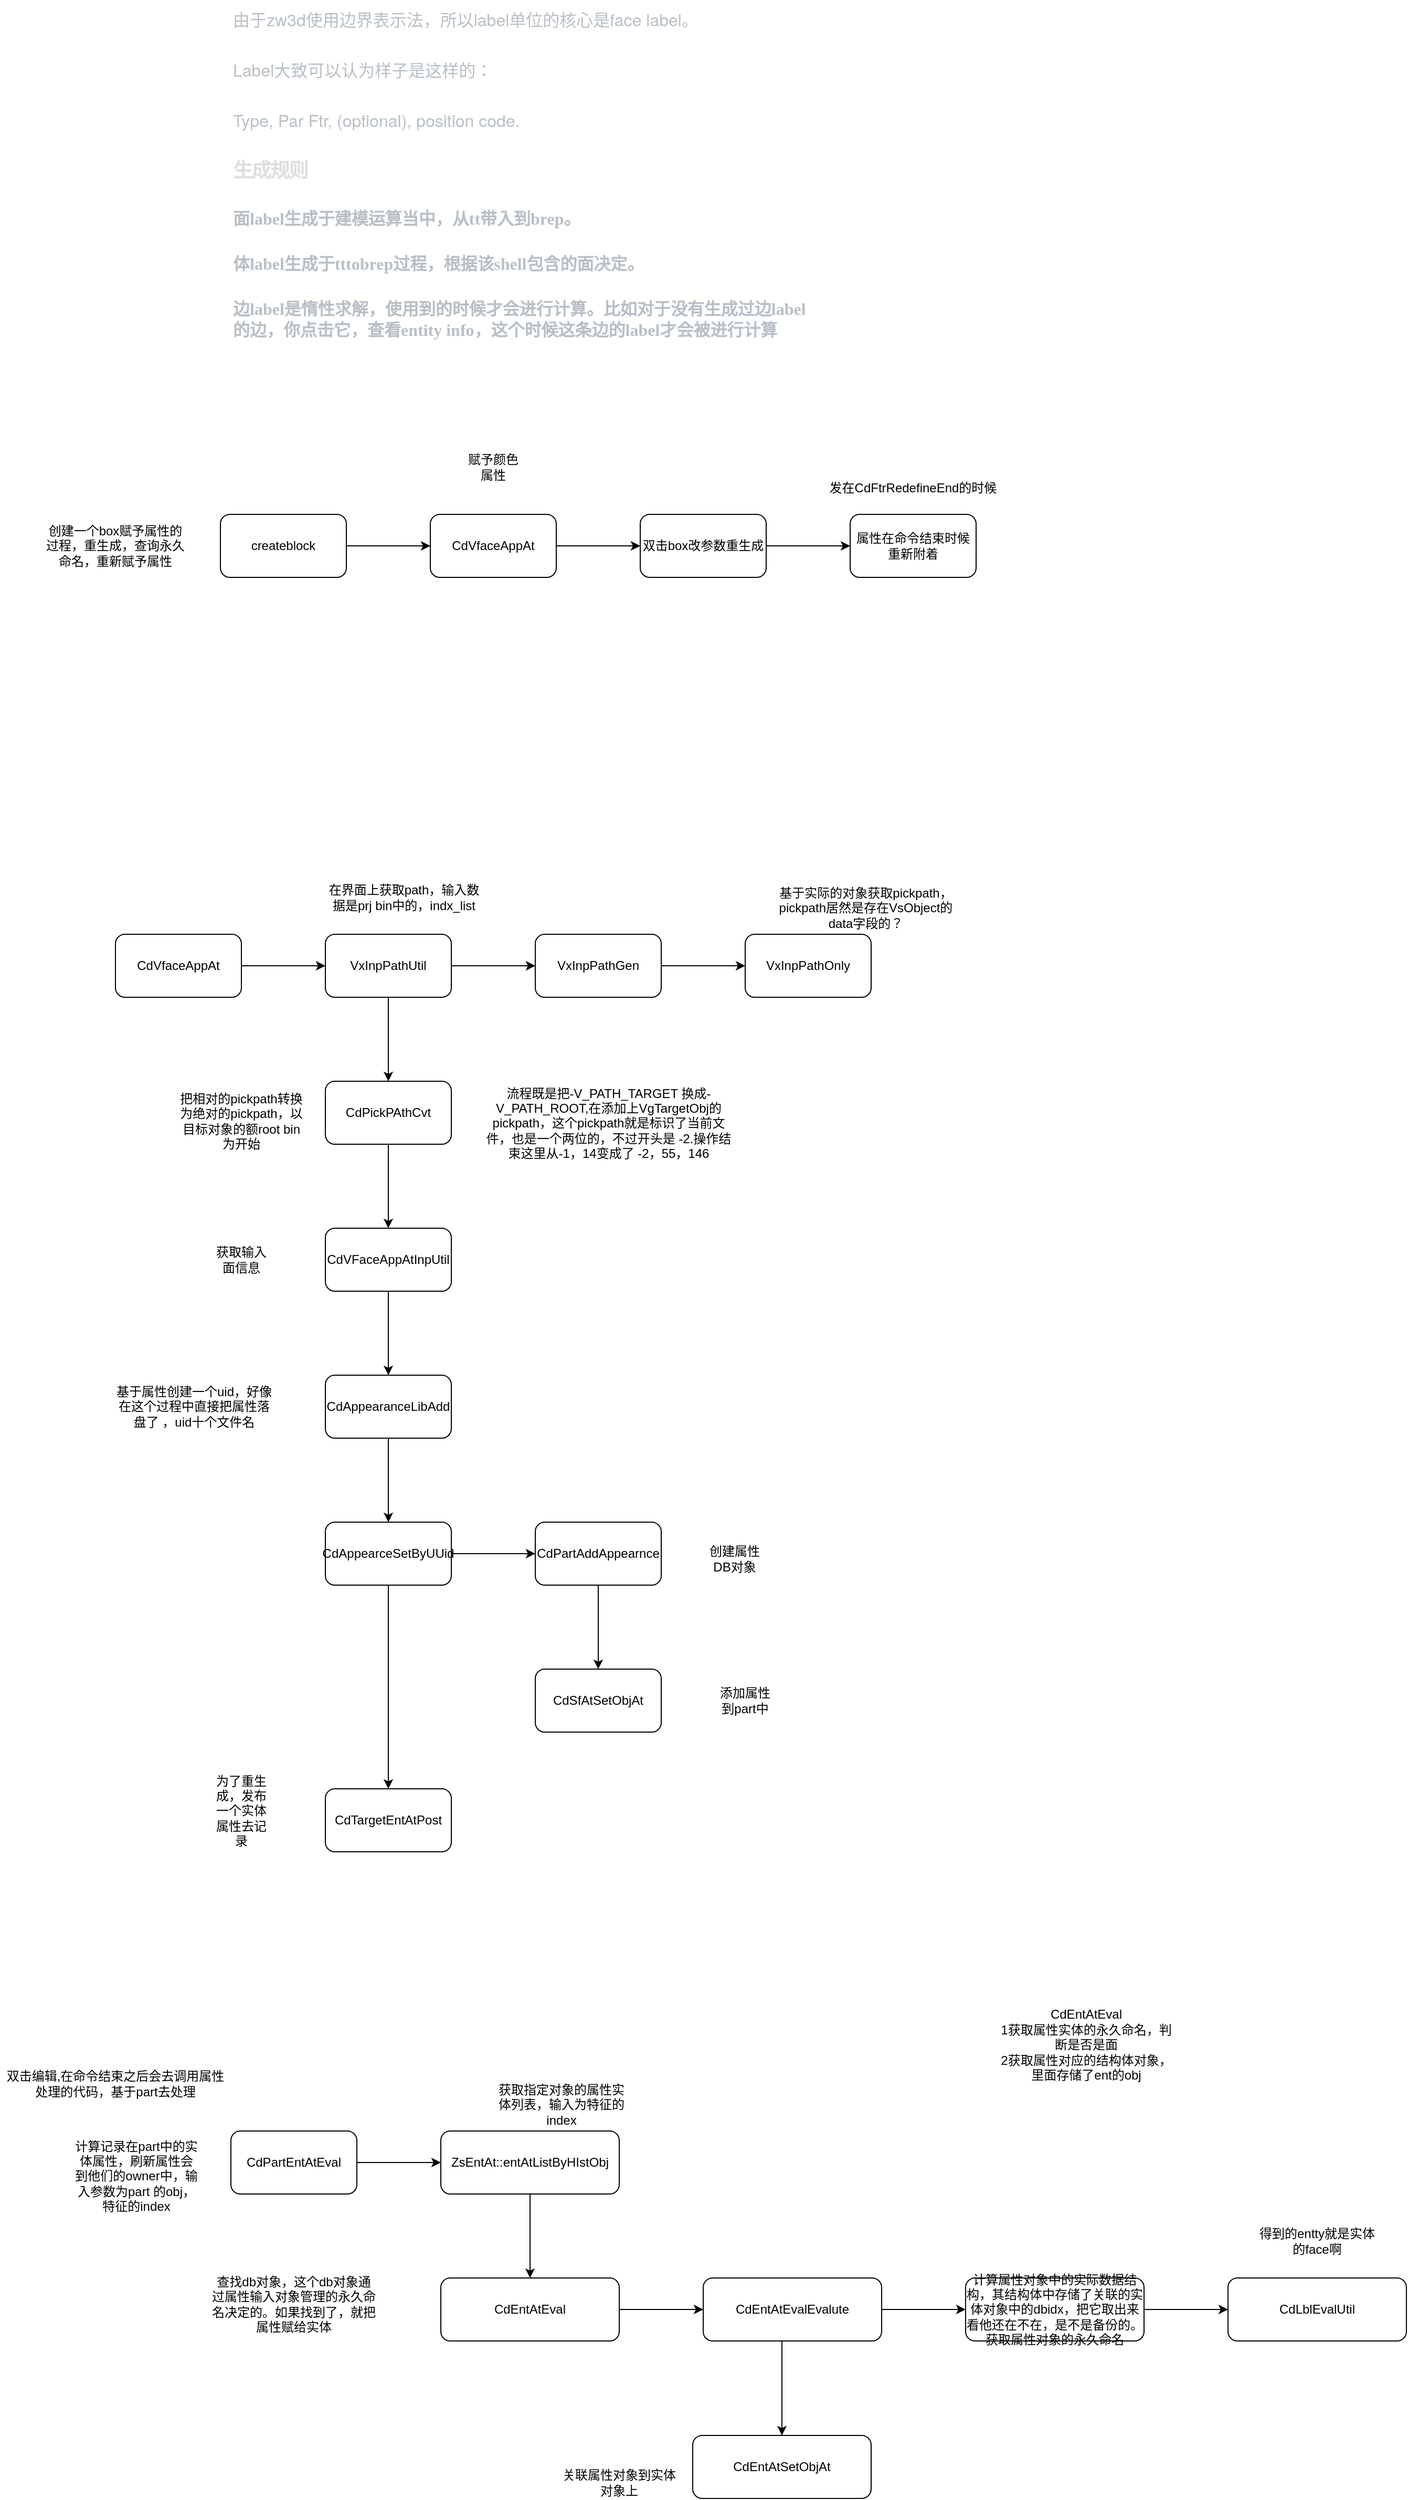 <mxfile version="24.7.16">
  <diagram name="第 1 页" id="vYS6v0fsoe0cMUOPnu9x">
    <mxGraphModel dx="1877" dy="618" grid="1" gridSize="10" guides="1" tooltips="1" connect="1" arrows="1" fold="1" page="1" pageScale="1" pageWidth="827" pageHeight="1169" math="0" shadow="0">
      <root>
        <mxCell id="0" />
        <mxCell id="1" parent="0" />
        <mxCell id="Ts9Bh8uWTPnmQCfURnaA-1" value="&lt;h3 class=&quot;md-end-block md-heading md-focus&quot; style=&quot;box-sizing: border-box; break-after: avoid-page; break-inside: avoid; orphans: 4; font-size: 1.17rem; margin: 0px 0px 1.5rem; clear: both; overflow-wrap: break-word; padding: 0px; color: rgb(222, 222, 222); line-height: 1.5rem; letter-spacing: -1px; white-space: pre-wrap; position: relative; font-style: normal; font-variant-ligatures: normal; font-variant-caps: normal; text-align: start; text-indent: 0px; text-transform: none; widows: 2; word-spacing: 0px; -webkit-text-stroke-width: 0px; text-decoration-style: initial; text-decoration-color: initial;&quot;&gt;&lt;span class=&quot;md-plain md-expand&quot; style=&quot;box-sizing: border-box;&quot;&gt;&lt;p style=&quot;box-sizing: border-box; line-height: inherit; margin-top: 0px; margin-bottom: 1.5rem; overflow-wrap: break-word; position: relative; color: rgb(184, 191, 198); font-family: &amp;quot;Helvetica Neue&amp;quot;, Helvetica, Arial, sans-serif; font-size: 16px; font-weight: 400; letter-spacing: normal;&quot; class=&quot;md-end-block md-p&quot;&gt;&lt;span style=&quot;box-sizing: border-box;&quot; class=&quot;md-plain&quot;&gt;由于zw3d使用边界表示法，所以label单位的核心是face label。&lt;/span&gt;&lt;/p&gt;&lt;p style=&quot;box-sizing: border-box; line-height: inherit; margin-top: 0px; margin-bottom: 1.5rem; overflow-wrap: break-word; position: relative; color: rgb(184, 191, 198); font-family: &amp;quot;Helvetica Neue&amp;quot;, Helvetica, Arial, sans-serif; font-size: 16px; font-weight: 400; letter-spacing: normal;&quot; class=&quot;md-end-block md-p&quot;&gt;&lt;span style=&quot;box-sizing: border-box;&quot; class=&quot;md-plain&quot;&gt;Label大致可以认为样子是这样的：&lt;/span&gt;&lt;/p&gt;&lt;p style=&quot;box-sizing: border-box; line-height: inherit; margin-top: 0px; margin-bottom: 1.5rem; overflow-wrap: break-word; position: relative; color: rgb(184, 191, 198); font-family: &amp;quot;Helvetica Neue&amp;quot;, Helvetica, Arial, sans-serif; font-size: 16px; font-weight: 400; letter-spacing: normal;&quot; class=&quot;md-end-block md-p md-focus&quot;&gt;&lt;span style=&quot;box-sizing: border-box;&quot; class=&quot;md-plain md-expand&quot;&gt;Type, Par Ftr, (optional), position code.&lt;/span&gt;&lt;/p&gt;&lt;/span&gt;&lt;/h3&gt;&lt;h3 class=&quot;md-end-block md-heading md-focus&quot; style=&quot;box-sizing: border-box; break-after: avoid-page; break-inside: avoid; orphans: 4; font-size: 1.17rem; margin: 0px 0px 1.5rem; clear: both; overflow-wrap: break-word; padding: 0px; color: rgb(222, 222, 222); line-height: 1.5rem; letter-spacing: -1px; white-space: pre-wrap; position: relative; font-style: normal; font-variant-ligatures: normal; font-variant-caps: normal; text-align: start; text-indent: 0px; text-transform: none; widows: 2; word-spacing: 0px; -webkit-text-stroke-width: 0px; text-decoration-style: initial; text-decoration-color: initial;&quot;&gt;&lt;span class=&quot;md-plain md-expand&quot; style=&quot;box-sizing: border-box;&quot;&gt;&lt;font face=&quot;Times New Roman&quot;&gt;生成规则&lt;/font&gt;&lt;/span&gt;&lt;/h3&gt;&lt;p class=&quot;md-end-block md-p&quot; style=&quot;box-sizing: border-box; line-height: inherit; orphans: 4; margin-top: 0px; margin-bottom: 1.5rem; overflow-wrap: break-word; white-space: pre-wrap; position: relative; color: rgb(184, 191, 198); font-size: 16px; font-style: normal; font-variant-ligatures: normal; font-variant-caps: normal; letter-spacing: normal; text-align: start; text-indent: 0px; text-transform: none; widows: 2; word-spacing: 0px; -webkit-text-stroke-width: 0px; text-decoration-style: initial; text-decoration-color: initial;&quot;&gt;&lt;span class=&quot;md-plain&quot; style=&quot;box-sizing: border-box;&quot;&gt;&lt;b&gt;&lt;font face=&quot;Times New Roman&quot;&gt;面label生成于建模运算当中，从tt带入到brep。&lt;/font&gt;&lt;/b&gt;&lt;/span&gt;&lt;/p&gt;&lt;p class=&quot;md-end-block md-p&quot; style=&quot;box-sizing: border-box; line-height: inherit; orphans: 4; margin-top: 0px; margin-bottom: 1.5rem; overflow-wrap: break-word; white-space: pre-wrap; position: relative; color: rgb(184, 191, 198); font-size: 16px; font-style: normal; font-variant-ligatures: normal; font-variant-caps: normal; letter-spacing: normal; text-align: start; text-indent: 0px; text-transform: none; widows: 2; word-spacing: 0px; -webkit-text-stroke-width: 0px; text-decoration-style: initial; text-decoration-color: initial;&quot;&gt;&lt;span class=&quot;md-plain&quot; style=&quot;box-sizing: border-box;&quot;&gt;&lt;b&gt;&lt;font face=&quot;Times New Roman&quot;&gt;体label生成于tttobrep过程，根据该shell包含的面决定。&lt;/font&gt;&lt;/b&gt;&lt;/span&gt;&lt;/p&gt;&lt;p class=&quot;md-end-block md-p&quot; style=&quot;box-sizing: border-box; line-height: inherit; orphans: 4; margin-top: 0px; margin-bottom: 1.5rem; overflow-wrap: break-word; white-space: pre-wrap; position: relative; color: rgb(184, 191, 198); font-size: 16px; font-style: normal; font-variant-ligatures: normal; font-variant-caps: normal; letter-spacing: normal; text-align: start; text-indent: 0px; text-transform: none; widows: 2; word-spacing: 0px; -webkit-text-stroke-width: 0px; text-decoration-style: initial; text-decoration-color: initial;&quot;&gt;&lt;span class=&quot;md-plain&quot; style=&quot;box-sizing: border-box;&quot;&gt;&lt;b style=&quot;&quot;&gt;&lt;font face=&quot;Times New Roman&quot;&gt;边label是惰性求解，使用到的时候才会进行计算。比如对于没有生成过边label的边，你点击它，查看entity info，这个时候这条边的label才会被进行计算&lt;/font&gt;&lt;/b&gt;&lt;/span&gt;&lt;/p&gt;" style="text;whiteSpace=wrap;html=1;" vertex="1" parent="1">
          <mxGeometry x="190" y="50" width="560" height="370" as="geometry" />
        </mxCell>
        <mxCell id="Ts9Bh8uWTPnmQCfURnaA-2" value="创建一个box赋予属性的过程，重生成，查询永久命名，重新赋予属性" style="text;html=1;align=center;verticalAlign=middle;whiteSpace=wrap;rounded=0;" vertex="1" parent="1">
          <mxGeometry x="10" y="555" width="140" height="30" as="geometry" />
        </mxCell>
        <mxCell id="Ts9Bh8uWTPnmQCfURnaA-5" value="" style="edgeStyle=orthogonalEdgeStyle;rounded=0;orthogonalLoop=1;jettySize=auto;html=1;" edge="1" parent="1" source="Ts9Bh8uWTPnmQCfURnaA-3" target="Ts9Bh8uWTPnmQCfURnaA-4">
          <mxGeometry relative="1" as="geometry" />
        </mxCell>
        <mxCell id="Ts9Bh8uWTPnmQCfURnaA-3" value="createblock" style="rounded=1;whiteSpace=wrap;html=1;" vertex="1" parent="1">
          <mxGeometry x="180" y="540" width="120" height="60" as="geometry" />
        </mxCell>
        <mxCell id="Ts9Bh8uWTPnmQCfURnaA-40" value="" style="edgeStyle=orthogonalEdgeStyle;rounded=0;orthogonalLoop=1;jettySize=auto;html=1;" edge="1" parent="1" source="Ts9Bh8uWTPnmQCfURnaA-4" target="Ts9Bh8uWTPnmQCfURnaA-39">
          <mxGeometry relative="1" as="geometry" />
        </mxCell>
        <mxCell id="Ts9Bh8uWTPnmQCfURnaA-4" value="CdVfaceAppAt" style="rounded=1;whiteSpace=wrap;html=1;" vertex="1" parent="1">
          <mxGeometry x="380" y="540" width="120" height="60" as="geometry" />
        </mxCell>
        <mxCell id="Ts9Bh8uWTPnmQCfURnaA-6" value="赋予颜色属性" style="text;html=1;align=center;verticalAlign=middle;whiteSpace=wrap;rounded=0;" vertex="1" parent="1">
          <mxGeometry x="410" y="480" width="60" height="30" as="geometry" />
        </mxCell>
        <mxCell id="Ts9Bh8uWTPnmQCfURnaA-10" value="" style="edgeStyle=orthogonalEdgeStyle;rounded=0;orthogonalLoop=1;jettySize=auto;html=1;" edge="1" parent="1" source="Ts9Bh8uWTPnmQCfURnaA-8" target="Ts9Bh8uWTPnmQCfURnaA-9">
          <mxGeometry relative="1" as="geometry" />
        </mxCell>
        <mxCell id="Ts9Bh8uWTPnmQCfURnaA-8" value="CdVfaceAppAt" style="rounded=1;whiteSpace=wrap;html=1;" vertex="1" parent="1">
          <mxGeometry x="80" y="940" width="120" height="60" as="geometry" />
        </mxCell>
        <mxCell id="Ts9Bh8uWTPnmQCfURnaA-13" value="" style="edgeStyle=orthogonalEdgeStyle;rounded=0;orthogonalLoop=1;jettySize=auto;html=1;" edge="1" parent="1" source="Ts9Bh8uWTPnmQCfURnaA-9" target="Ts9Bh8uWTPnmQCfURnaA-12">
          <mxGeometry relative="1" as="geometry" />
        </mxCell>
        <mxCell id="Ts9Bh8uWTPnmQCfURnaA-18" value="" style="edgeStyle=orthogonalEdgeStyle;rounded=0;orthogonalLoop=1;jettySize=auto;html=1;" edge="1" parent="1" source="Ts9Bh8uWTPnmQCfURnaA-9" target="Ts9Bh8uWTPnmQCfURnaA-17">
          <mxGeometry relative="1" as="geometry" />
        </mxCell>
        <mxCell id="Ts9Bh8uWTPnmQCfURnaA-9" value="VxInpPathUtil" style="rounded=1;whiteSpace=wrap;html=1;" vertex="1" parent="1">
          <mxGeometry x="280" y="940" width="120" height="60" as="geometry" />
        </mxCell>
        <mxCell id="Ts9Bh8uWTPnmQCfURnaA-11" value="在界面上获取path，输入数据是prj bin中的，indx_list" style="text;html=1;align=center;verticalAlign=middle;whiteSpace=wrap;rounded=0;" vertex="1" parent="1">
          <mxGeometry x="280" y="890" width="150" height="30" as="geometry" />
        </mxCell>
        <mxCell id="Ts9Bh8uWTPnmQCfURnaA-15" value="" style="edgeStyle=orthogonalEdgeStyle;rounded=0;orthogonalLoop=1;jettySize=auto;html=1;" edge="1" parent="1" source="Ts9Bh8uWTPnmQCfURnaA-12" target="Ts9Bh8uWTPnmQCfURnaA-14">
          <mxGeometry relative="1" as="geometry" />
        </mxCell>
        <mxCell id="Ts9Bh8uWTPnmQCfURnaA-12" value="VxInpPathGen" style="rounded=1;whiteSpace=wrap;html=1;" vertex="1" parent="1">
          <mxGeometry x="480" y="940" width="120" height="60" as="geometry" />
        </mxCell>
        <mxCell id="Ts9Bh8uWTPnmQCfURnaA-14" value="VxInpPathOnly" style="rounded=1;whiteSpace=wrap;html=1;" vertex="1" parent="1">
          <mxGeometry x="680" y="940" width="120" height="60" as="geometry" />
        </mxCell>
        <mxCell id="Ts9Bh8uWTPnmQCfURnaA-16" value="基于实际的对象获取pickpath，pickpath居然是存在VsObject的data字段的？" style="text;html=1;align=center;verticalAlign=middle;whiteSpace=wrap;rounded=0;" vertex="1" parent="1">
          <mxGeometry x="710" y="900" width="170" height="30" as="geometry" />
        </mxCell>
        <mxCell id="Ts9Bh8uWTPnmQCfURnaA-22" value="" style="edgeStyle=orthogonalEdgeStyle;rounded=0;orthogonalLoop=1;jettySize=auto;html=1;" edge="1" parent="1" source="Ts9Bh8uWTPnmQCfURnaA-17" target="Ts9Bh8uWTPnmQCfURnaA-21">
          <mxGeometry relative="1" as="geometry" />
        </mxCell>
        <mxCell id="Ts9Bh8uWTPnmQCfURnaA-17" value="CdPickPAthCvt" style="rounded=1;whiteSpace=wrap;html=1;" vertex="1" parent="1">
          <mxGeometry x="280" y="1080" width="120" height="60" as="geometry" />
        </mxCell>
        <mxCell id="Ts9Bh8uWTPnmQCfURnaA-19" value="把相对的pickpath转换为绝对的pickpath，以目标对象的额root bin为开始" style="text;html=1;align=center;verticalAlign=middle;whiteSpace=wrap;rounded=0;" vertex="1" parent="1">
          <mxGeometry x="140" y="1095" width="120" height="45" as="geometry" />
        </mxCell>
        <mxCell id="Ts9Bh8uWTPnmQCfURnaA-20" value="流程既是把-V_PATH_TARGET 换成-V_PATH_ROOT,在添加上VgTargetObj的pickpath，这个pickpath就是标识了当前文件，也是一个两位的，不过开头是 -2.操作结束这里从-1，14变成了 -2，55，146" style="text;html=1;align=center;verticalAlign=middle;whiteSpace=wrap;rounded=0;" vertex="1" parent="1">
          <mxGeometry x="430" y="1090" width="240" height="60" as="geometry" />
        </mxCell>
        <mxCell id="Ts9Bh8uWTPnmQCfURnaA-25" value="" style="edgeStyle=orthogonalEdgeStyle;rounded=0;orthogonalLoop=1;jettySize=auto;html=1;" edge="1" parent="1" source="Ts9Bh8uWTPnmQCfURnaA-21" target="Ts9Bh8uWTPnmQCfURnaA-24">
          <mxGeometry relative="1" as="geometry" />
        </mxCell>
        <mxCell id="Ts9Bh8uWTPnmQCfURnaA-21" value="CdVFaceAppAtInpUtil" style="rounded=1;whiteSpace=wrap;html=1;" vertex="1" parent="1">
          <mxGeometry x="280" y="1220" width="120" height="60" as="geometry" />
        </mxCell>
        <mxCell id="Ts9Bh8uWTPnmQCfURnaA-23" value="获取输入面信息" style="text;html=1;align=center;verticalAlign=middle;whiteSpace=wrap;rounded=0;" vertex="1" parent="1">
          <mxGeometry x="170" y="1235" width="60" height="30" as="geometry" />
        </mxCell>
        <mxCell id="Ts9Bh8uWTPnmQCfURnaA-28" value="" style="edgeStyle=orthogonalEdgeStyle;rounded=0;orthogonalLoop=1;jettySize=auto;html=1;" edge="1" parent="1" source="Ts9Bh8uWTPnmQCfURnaA-24" target="Ts9Bh8uWTPnmQCfURnaA-27">
          <mxGeometry relative="1" as="geometry" />
        </mxCell>
        <mxCell id="Ts9Bh8uWTPnmQCfURnaA-24" value="CdAppearanceLibAdd" style="rounded=1;whiteSpace=wrap;html=1;" vertex="1" parent="1">
          <mxGeometry x="280" y="1360" width="120" height="60" as="geometry" />
        </mxCell>
        <mxCell id="Ts9Bh8uWTPnmQCfURnaA-26" value="基于属性创建一个uid，好像在这个过程中直接把属性落盘了 ，uid十个文件名" style="text;html=1;align=center;verticalAlign=middle;whiteSpace=wrap;rounded=0;" vertex="1" parent="1">
          <mxGeometry x="80" y="1375" width="150" height="30" as="geometry" />
        </mxCell>
        <mxCell id="Ts9Bh8uWTPnmQCfURnaA-30" value="" style="edgeStyle=orthogonalEdgeStyle;rounded=0;orthogonalLoop=1;jettySize=auto;html=1;" edge="1" parent="1" source="Ts9Bh8uWTPnmQCfURnaA-27" target="Ts9Bh8uWTPnmQCfURnaA-29">
          <mxGeometry relative="1" as="geometry" />
        </mxCell>
        <mxCell id="Ts9Bh8uWTPnmQCfURnaA-36" value="" style="edgeStyle=orthogonalEdgeStyle;rounded=0;orthogonalLoop=1;jettySize=auto;html=1;" edge="1" parent="1" source="Ts9Bh8uWTPnmQCfURnaA-27" target="Ts9Bh8uWTPnmQCfURnaA-35">
          <mxGeometry relative="1" as="geometry" />
        </mxCell>
        <mxCell id="Ts9Bh8uWTPnmQCfURnaA-27" value="CdAppearceSetByUUid" style="rounded=1;whiteSpace=wrap;html=1;" vertex="1" parent="1">
          <mxGeometry x="280" y="1500" width="120" height="60" as="geometry" />
        </mxCell>
        <mxCell id="Ts9Bh8uWTPnmQCfURnaA-32" value="" style="edgeStyle=orthogonalEdgeStyle;rounded=0;orthogonalLoop=1;jettySize=auto;html=1;" edge="1" parent="1" source="Ts9Bh8uWTPnmQCfURnaA-29" target="Ts9Bh8uWTPnmQCfURnaA-31">
          <mxGeometry relative="1" as="geometry" />
        </mxCell>
        <mxCell id="Ts9Bh8uWTPnmQCfURnaA-29" value="CdPartAddAppearnce" style="rounded=1;whiteSpace=wrap;html=1;" vertex="1" parent="1">
          <mxGeometry x="480" y="1500" width="120" height="60" as="geometry" />
        </mxCell>
        <mxCell id="Ts9Bh8uWTPnmQCfURnaA-31" value="CdSfAtSetObjAt" style="rounded=1;whiteSpace=wrap;html=1;" vertex="1" parent="1">
          <mxGeometry x="480" y="1640" width="120" height="60" as="geometry" />
        </mxCell>
        <mxCell id="Ts9Bh8uWTPnmQCfURnaA-33" value="创建属性DB对象" style="text;html=1;align=center;verticalAlign=middle;whiteSpace=wrap;rounded=0;" vertex="1" parent="1">
          <mxGeometry x="640" y="1520" width="60" height="30" as="geometry" />
        </mxCell>
        <mxCell id="Ts9Bh8uWTPnmQCfURnaA-34" value="添加属性到part中" style="text;html=1;align=center;verticalAlign=middle;whiteSpace=wrap;rounded=0;" vertex="1" parent="1">
          <mxGeometry x="650" y="1655" width="60" height="30" as="geometry" />
        </mxCell>
        <mxCell id="Ts9Bh8uWTPnmQCfURnaA-35" value="CdTargetEntAtPost" style="rounded=1;whiteSpace=wrap;html=1;" vertex="1" parent="1">
          <mxGeometry x="280" y="1754" width="120" height="60" as="geometry" />
        </mxCell>
        <mxCell id="Ts9Bh8uWTPnmQCfURnaA-37" value="为了重生成，发布一个实体属性去记录" style="text;html=1;align=center;verticalAlign=middle;whiteSpace=wrap;rounded=0;" vertex="1" parent="1">
          <mxGeometry x="170" y="1760" width="60" height="30" as="geometry" />
        </mxCell>
        <mxCell id="Ts9Bh8uWTPnmQCfURnaA-38" value="双击编辑,在命令结束之后会去调用属性处理的代码，基于part去处理" style="text;html=1;align=center;verticalAlign=middle;whiteSpace=wrap;rounded=0;" vertex="1" parent="1">
          <mxGeometry x="-30" y="2020" width="220" height="30" as="geometry" />
        </mxCell>
        <mxCell id="Ts9Bh8uWTPnmQCfURnaA-42" value="" style="edgeStyle=orthogonalEdgeStyle;rounded=0;orthogonalLoop=1;jettySize=auto;html=1;" edge="1" parent="1" source="Ts9Bh8uWTPnmQCfURnaA-39" target="Ts9Bh8uWTPnmQCfURnaA-41">
          <mxGeometry relative="1" as="geometry" />
        </mxCell>
        <mxCell id="Ts9Bh8uWTPnmQCfURnaA-39" value="双击box改参数重生成" style="rounded=1;whiteSpace=wrap;html=1;" vertex="1" parent="1">
          <mxGeometry x="580" y="540" width="120" height="60" as="geometry" />
        </mxCell>
        <mxCell id="Ts9Bh8uWTPnmQCfURnaA-41" value="属性在命令结束时候重新附着" style="rounded=1;whiteSpace=wrap;html=1;" vertex="1" parent="1">
          <mxGeometry x="780" y="540" width="120" height="60" as="geometry" />
        </mxCell>
        <mxCell id="Ts9Bh8uWTPnmQCfURnaA-43" value="发在CdFtrRedefineEnd的时候" style="text;html=1;align=center;verticalAlign=middle;whiteSpace=wrap;rounded=0;" vertex="1" parent="1">
          <mxGeometry x="730" y="500" width="220" height="30" as="geometry" />
        </mxCell>
        <mxCell id="Ts9Bh8uWTPnmQCfURnaA-49" value="" style="edgeStyle=orthogonalEdgeStyle;rounded=0;orthogonalLoop=1;jettySize=auto;html=1;" edge="1" parent="1" source="Ts9Bh8uWTPnmQCfURnaA-44" target="Ts9Bh8uWTPnmQCfURnaA-48">
          <mxGeometry relative="1" as="geometry" />
        </mxCell>
        <mxCell id="Ts9Bh8uWTPnmQCfURnaA-44" value="CdPartEntAtEval" style="rounded=1;whiteSpace=wrap;html=1;" vertex="1" parent="1">
          <mxGeometry x="190" y="2080" width="120" height="60" as="geometry" />
        </mxCell>
        <mxCell id="Ts9Bh8uWTPnmQCfURnaA-47" value="计算记录在part中的实体属性，刷新属性会到他们的owner中，输入参数为part 的obj，特征的index" style="text;html=1;align=center;verticalAlign=middle;whiteSpace=wrap;rounded=0;" vertex="1" parent="1">
          <mxGeometry x="40" y="2095" width="120" height="55" as="geometry" />
        </mxCell>
        <mxCell id="Ts9Bh8uWTPnmQCfURnaA-52" value="" style="edgeStyle=orthogonalEdgeStyle;rounded=0;orthogonalLoop=1;jettySize=auto;html=1;" edge="1" parent="1" source="Ts9Bh8uWTPnmQCfURnaA-48" target="Ts9Bh8uWTPnmQCfURnaA-51">
          <mxGeometry relative="1" as="geometry" />
        </mxCell>
        <mxCell id="Ts9Bh8uWTPnmQCfURnaA-48" value="ZsEntAt::entAtListByHIstObj" style="rounded=1;whiteSpace=wrap;html=1;" vertex="1" parent="1">
          <mxGeometry x="390" y="2080" width="170" height="60" as="geometry" />
        </mxCell>
        <mxCell id="Ts9Bh8uWTPnmQCfURnaA-50" value="获取指定对象的属性实体列表，输入为特征的index" style="text;html=1;align=center;verticalAlign=middle;whiteSpace=wrap;rounded=0;" vertex="1" parent="1">
          <mxGeometry x="440" y="2040" width="130" height="30" as="geometry" />
        </mxCell>
        <mxCell id="Ts9Bh8uWTPnmQCfURnaA-56" value="" style="edgeStyle=orthogonalEdgeStyle;rounded=0;orthogonalLoop=1;jettySize=auto;html=1;" edge="1" parent="1" source="Ts9Bh8uWTPnmQCfURnaA-51" target="Ts9Bh8uWTPnmQCfURnaA-55">
          <mxGeometry relative="1" as="geometry" />
        </mxCell>
        <mxCell id="Ts9Bh8uWTPnmQCfURnaA-58" value="" style="edgeStyle=orthogonalEdgeStyle;rounded=0;orthogonalLoop=1;jettySize=auto;html=1;" edge="1" parent="1" source="Ts9Bh8uWTPnmQCfURnaA-51" target="Ts9Bh8uWTPnmQCfURnaA-57">
          <mxGeometry relative="1" as="geometry" />
        </mxCell>
        <mxCell id="Ts9Bh8uWTPnmQCfURnaA-51" value="CdEntAtEval" style="rounded=1;whiteSpace=wrap;html=1;" vertex="1" parent="1">
          <mxGeometry x="390" y="2220" width="170" height="60" as="geometry" />
        </mxCell>
        <mxCell id="Ts9Bh8uWTPnmQCfURnaA-53" value="查找db对象，这个db对象通过属性输入对象管理的永久命名决定的。如果找到了，就把属性赋给实体" style="text;html=1;align=center;verticalAlign=middle;whiteSpace=wrap;rounded=0;" vertex="1" parent="1">
          <mxGeometry x="170" y="2230" width="160" height="30" as="geometry" />
        </mxCell>
        <mxCell id="Ts9Bh8uWTPnmQCfURnaA-54" value="CdEntAtEval&lt;div&gt;1获取属性实体的永久命名，判断是否是面&lt;/div&gt;&lt;div&gt;2获取属性对应的结构体对象，里面存储了ent的obj&lt;/div&gt;&lt;div&gt;&lt;br&gt;&lt;/div&gt;" style="text;html=1;align=center;verticalAlign=middle;whiteSpace=wrap;rounded=0;" vertex="1" parent="1">
          <mxGeometry x="920" y="1950" width="170" height="110" as="geometry" />
        </mxCell>
        <mxCell id="Ts9Bh8uWTPnmQCfURnaA-61" value="" style="edgeStyle=orthogonalEdgeStyle;rounded=0;orthogonalLoop=1;jettySize=auto;html=1;" edge="1" parent="1" source="Ts9Bh8uWTPnmQCfURnaA-55" target="Ts9Bh8uWTPnmQCfURnaA-60">
          <mxGeometry relative="1" as="geometry" />
        </mxCell>
        <mxCell id="Ts9Bh8uWTPnmQCfURnaA-55" value="CdEntAtEvalEvalute" style="rounded=1;whiteSpace=wrap;html=1;" vertex="1" parent="1">
          <mxGeometry x="640" y="2220" width="170" height="60" as="geometry" />
        </mxCell>
        <mxCell id="Ts9Bh8uWTPnmQCfURnaA-57" value="CdEntAtSetObjAt" style="rounded=1;whiteSpace=wrap;html=1;" vertex="1" parent="1">
          <mxGeometry x="630" y="2370" width="170" height="60" as="geometry" />
        </mxCell>
        <mxCell id="Ts9Bh8uWTPnmQCfURnaA-59" value="关联属性对象到实体对象上" style="text;html=1;align=center;verticalAlign=middle;whiteSpace=wrap;rounded=0;" vertex="1" parent="1">
          <mxGeometry x="500" y="2400" width="120" height="30" as="geometry" />
        </mxCell>
        <mxCell id="Ts9Bh8uWTPnmQCfURnaA-63" value="" style="edgeStyle=orthogonalEdgeStyle;rounded=0;orthogonalLoop=1;jettySize=auto;html=1;" edge="1" parent="1" source="Ts9Bh8uWTPnmQCfURnaA-60" target="Ts9Bh8uWTPnmQCfURnaA-62">
          <mxGeometry relative="1" as="geometry" />
        </mxCell>
        <mxCell id="Ts9Bh8uWTPnmQCfURnaA-60" value="计算属性对象中的实际数据结构，其结构体中存储了关联的实体对象中的dbidx，把它取出来看他还在不在，是不是备份的。&lt;div&gt;获取属性对象的永久命名&lt;/div&gt;" style="rounded=1;whiteSpace=wrap;html=1;" vertex="1" parent="1">
          <mxGeometry x="890" y="2220" width="170" height="60" as="geometry" />
        </mxCell>
        <mxCell id="Ts9Bh8uWTPnmQCfURnaA-62" value="CdLblEvalUtil" style="rounded=1;whiteSpace=wrap;html=1;" vertex="1" parent="1">
          <mxGeometry x="1140" y="2220" width="170" height="60" as="geometry" />
        </mxCell>
        <mxCell id="Ts9Bh8uWTPnmQCfURnaA-64" value="得到的entty就是实体的face啊" style="text;html=1;align=center;verticalAlign=middle;whiteSpace=wrap;rounded=0;" vertex="1" parent="1">
          <mxGeometry x="1165" y="2170" width="120" height="30" as="geometry" />
        </mxCell>
      </root>
    </mxGraphModel>
  </diagram>
</mxfile>
